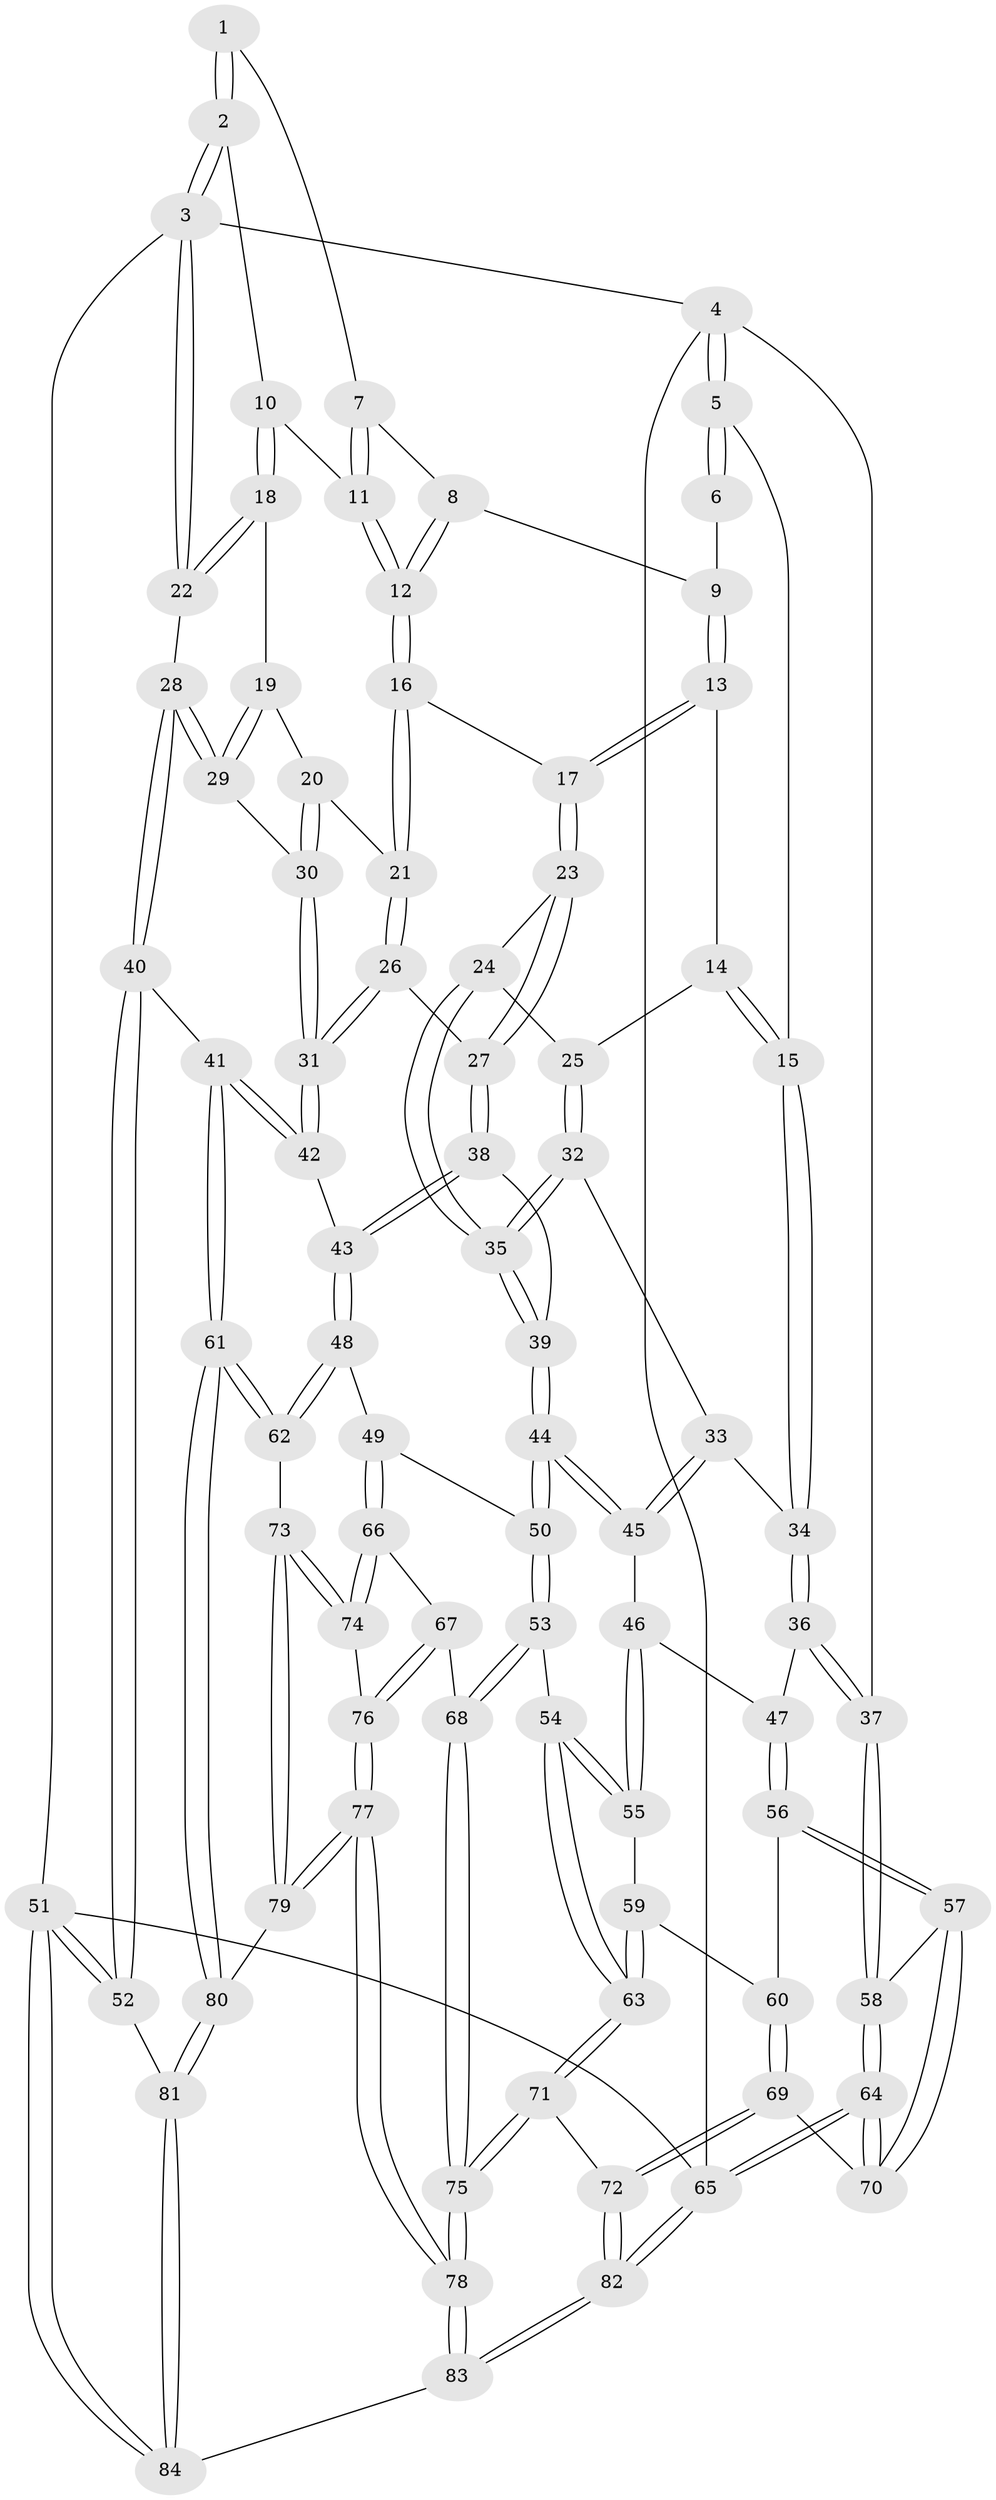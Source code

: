 // Generated by graph-tools (version 1.1) at 2025/51/03/09/25 03:51:09]
// undirected, 84 vertices, 207 edges
graph export_dot {
graph [start="1"]
  node [color=gray90,style=filled];
  1 [pos="+0.829567062496765+0"];
  2 [pos="+0.9680714091898702+0"];
  3 [pos="+1+0"];
  4 [pos="+0+0"];
  5 [pos="+0.0006116186941379813+0"];
  6 [pos="+0.4939816247256783+0"];
  7 [pos="+0.8091226194448994+0"];
  8 [pos="+0.6381321540950109+0.04901206849867101"];
  9 [pos="+0.576001052109791+0.08304129859763675"];
  10 [pos="+0.8913709072266152+0.16678837479754932"];
  11 [pos="+0.7817868755683007+0.10931396115712531"];
  12 [pos="+0.726851690617885+0.1690838072872942"];
  13 [pos="+0.5402115759282419+0.13241292635102428"];
  14 [pos="+0.29248081931765463+0.0687209582637331"];
  15 [pos="+0.07061523783152344+0"];
  16 [pos="+0.7189451432072747+0.18676614762363322"];
  17 [pos="+0.5817825252448975+0.20206509396445446"];
  18 [pos="+0.9185803553356832+0.20191420134095486"];
  19 [pos="+0.8230916563716195+0.2583342000326685"];
  20 [pos="+0.7833656974203533+0.2641045514245388"];
  21 [pos="+0.7589214598153144+0.2612270917396869"];
  22 [pos="+1+0.2865007892525954"];
  23 [pos="+0.5619506641412729+0.27490972666404445"];
  24 [pos="+0.4901776490433506+0.29305806448388816"];
  25 [pos="+0.40687944967620676+0.2736266712379656"];
  26 [pos="+0.6836930451248292+0.40318986555398967"];
  27 [pos="+0.6372763448474908+0.4018199767904709"];
  28 [pos="+1+0.4109041356604655"];
  29 [pos="+0.9223065284001295+0.3966506622028915"];
  30 [pos="+0.8587418238848596+0.4080567283071164"];
  31 [pos="+0.7534457699759866+0.45576580523974936"];
  32 [pos="+0.37242867814231095+0.3540267082691333"];
  33 [pos="+0.213542291535955+0.39752296858323616"];
  34 [pos="+0.2017731535146999+0.394209185293356"];
  35 [pos="+0.4559390295479558+0.4503490167761181"];
  36 [pos="+0.09181691005435727+0.5393130320583877"];
  37 [pos="+0+0.559241837348364"];
  38 [pos="+0.5157865445677994+0.5106062846861065"];
  39 [pos="+0.4826030094294109+0.5207225339265733"];
  40 [pos="+1+0.6467223039190545"];
  41 [pos="+0.8190797176930402+0.6695956577686533"];
  42 [pos="+0.7890439861592595+0.647485329211615"];
  43 [pos="+0.7245698363905325+0.6493338918947602"];
  44 [pos="+0.433830823369843+0.5741954227552204"];
  45 [pos="+0.41270623227842024+0.5694120553124117"];
  46 [pos="+0.20415711386176325+0.6314254782234046"];
  47 [pos="+0.1680977813572916+0.6238927876291241"];
  48 [pos="+0.5646321628091676+0.7370716661970905"];
  49 [pos="+0.5294271127507539+0.7275375123855324"];
  50 [pos="+0.4466345384160889+0.6570604468898981"];
  51 [pos="+1+1"];
  52 [pos="+1+0.7850626730665232"];
  53 [pos="+0.3496753072343421+0.7702125526494427"];
  54 [pos="+0.32517691182843605+0.7676216021208873"];
  55 [pos="+0.29094318621728843+0.752567229838914"];
  56 [pos="+0.143783470564166+0.7311606395845595"];
  57 [pos="+0.02735626803696773+0.7651165582532475"];
  58 [pos="+0+0.6807202392492346"];
  59 [pos="+0.22700219553308285+0.7759728554483771"];
  60 [pos="+0.16193212562423176+0.7738895367113461"];
  61 [pos="+0.7564372397633365+0.881837791181267"];
  62 [pos="+0.60630424422077+0.814616405919889"];
  63 [pos="+0.2334728740833075+0.8603434838122912"];
  64 [pos="+0+1"];
  65 [pos="+0+1"];
  66 [pos="+0.4927522553250161+0.8186808352645251"];
  67 [pos="+0.4180849553294303+0.8596783899003069"];
  68 [pos="+0.3719529600463793+0.8501645337093867"];
  69 [pos="+0.14194434067364134+0.8786348167080212"];
  70 [pos="+0.10403356443787803+0.8815074198141993"];
  71 [pos="+0.20665533136023542+0.9096139974210892"];
  72 [pos="+0.19409505124338064+0.9122788856371755"];
  73 [pos="+0.5527402862518884+0.8973750475354259"];
  74 [pos="+0.5220217637523634+0.88150676067056"];
  75 [pos="+0.3278459515516154+0.9340123536946129"];
  76 [pos="+0.45778723571495444+0.8999162927734885"];
  77 [pos="+0.4719909242091762+1"];
  78 [pos="+0.44086652978720975+1"];
  79 [pos="+0.5608559691101292+0.9309373998073007"];
  80 [pos="+0.7676390227057793+0.9421740040797179"];
  81 [pos="+0.7839605057215586+0.9751625440745345"];
  82 [pos="+0.12027547287450073+1"];
  83 [pos="+0.44317297654818916+1"];
  84 [pos="+0.776312130965875+1"];
  1 -- 2;
  1 -- 2;
  1 -- 7;
  2 -- 3;
  2 -- 3;
  2 -- 10;
  3 -- 4;
  3 -- 22;
  3 -- 22;
  3 -- 51;
  4 -- 5;
  4 -- 5;
  4 -- 37;
  4 -- 65;
  5 -- 6;
  5 -- 6;
  5 -- 15;
  6 -- 9;
  7 -- 8;
  7 -- 11;
  7 -- 11;
  8 -- 9;
  8 -- 12;
  8 -- 12;
  9 -- 13;
  9 -- 13;
  10 -- 11;
  10 -- 18;
  10 -- 18;
  11 -- 12;
  11 -- 12;
  12 -- 16;
  12 -- 16;
  13 -- 14;
  13 -- 17;
  13 -- 17;
  14 -- 15;
  14 -- 15;
  14 -- 25;
  15 -- 34;
  15 -- 34;
  16 -- 17;
  16 -- 21;
  16 -- 21;
  17 -- 23;
  17 -- 23;
  18 -- 19;
  18 -- 22;
  18 -- 22;
  19 -- 20;
  19 -- 29;
  19 -- 29;
  20 -- 21;
  20 -- 30;
  20 -- 30;
  21 -- 26;
  21 -- 26;
  22 -- 28;
  23 -- 24;
  23 -- 27;
  23 -- 27;
  24 -- 25;
  24 -- 35;
  24 -- 35;
  25 -- 32;
  25 -- 32;
  26 -- 27;
  26 -- 31;
  26 -- 31;
  27 -- 38;
  27 -- 38;
  28 -- 29;
  28 -- 29;
  28 -- 40;
  28 -- 40;
  29 -- 30;
  30 -- 31;
  30 -- 31;
  31 -- 42;
  31 -- 42;
  32 -- 33;
  32 -- 35;
  32 -- 35;
  33 -- 34;
  33 -- 45;
  33 -- 45;
  34 -- 36;
  34 -- 36;
  35 -- 39;
  35 -- 39;
  36 -- 37;
  36 -- 37;
  36 -- 47;
  37 -- 58;
  37 -- 58;
  38 -- 39;
  38 -- 43;
  38 -- 43;
  39 -- 44;
  39 -- 44;
  40 -- 41;
  40 -- 52;
  40 -- 52;
  41 -- 42;
  41 -- 42;
  41 -- 61;
  41 -- 61;
  42 -- 43;
  43 -- 48;
  43 -- 48;
  44 -- 45;
  44 -- 45;
  44 -- 50;
  44 -- 50;
  45 -- 46;
  46 -- 47;
  46 -- 55;
  46 -- 55;
  47 -- 56;
  47 -- 56;
  48 -- 49;
  48 -- 62;
  48 -- 62;
  49 -- 50;
  49 -- 66;
  49 -- 66;
  50 -- 53;
  50 -- 53;
  51 -- 52;
  51 -- 52;
  51 -- 84;
  51 -- 84;
  51 -- 65;
  52 -- 81;
  53 -- 54;
  53 -- 68;
  53 -- 68;
  54 -- 55;
  54 -- 55;
  54 -- 63;
  54 -- 63;
  55 -- 59;
  56 -- 57;
  56 -- 57;
  56 -- 60;
  57 -- 58;
  57 -- 70;
  57 -- 70;
  58 -- 64;
  58 -- 64;
  59 -- 60;
  59 -- 63;
  59 -- 63;
  60 -- 69;
  60 -- 69;
  61 -- 62;
  61 -- 62;
  61 -- 80;
  61 -- 80;
  62 -- 73;
  63 -- 71;
  63 -- 71;
  64 -- 65;
  64 -- 65;
  64 -- 70;
  64 -- 70;
  65 -- 82;
  65 -- 82;
  66 -- 67;
  66 -- 74;
  66 -- 74;
  67 -- 68;
  67 -- 76;
  67 -- 76;
  68 -- 75;
  68 -- 75;
  69 -- 70;
  69 -- 72;
  69 -- 72;
  71 -- 72;
  71 -- 75;
  71 -- 75;
  72 -- 82;
  72 -- 82;
  73 -- 74;
  73 -- 74;
  73 -- 79;
  73 -- 79;
  74 -- 76;
  75 -- 78;
  75 -- 78;
  76 -- 77;
  76 -- 77;
  77 -- 78;
  77 -- 78;
  77 -- 79;
  77 -- 79;
  78 -- 83;
  78 -- 83;
  79 -- 80;
  80 -- 81;
  80 -- 81;
  81 -- 84;
  81 -- 84;
  82 -- 83;
  82 -- 83;
  83 -- 84;
}
